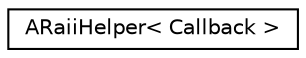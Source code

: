 digraph "Graphical Class Hierarchy"
{
 // LATEX_PDF_SIZE
  edge [fontname="Helvetica",fontsize="10",labelfontname="Helvetica",labelfontsize="10"];
  node [fontname="Helvetica",fontsize="10",shape=record];
  rankdir="LR";
  Node0 [label="ARaiiHelper\< Callback \>",height=0.2,width=0.4,color="black", fillcolor="white", style="filled",URL="$classARaiiHelper.html",tooltip=" "];
}
